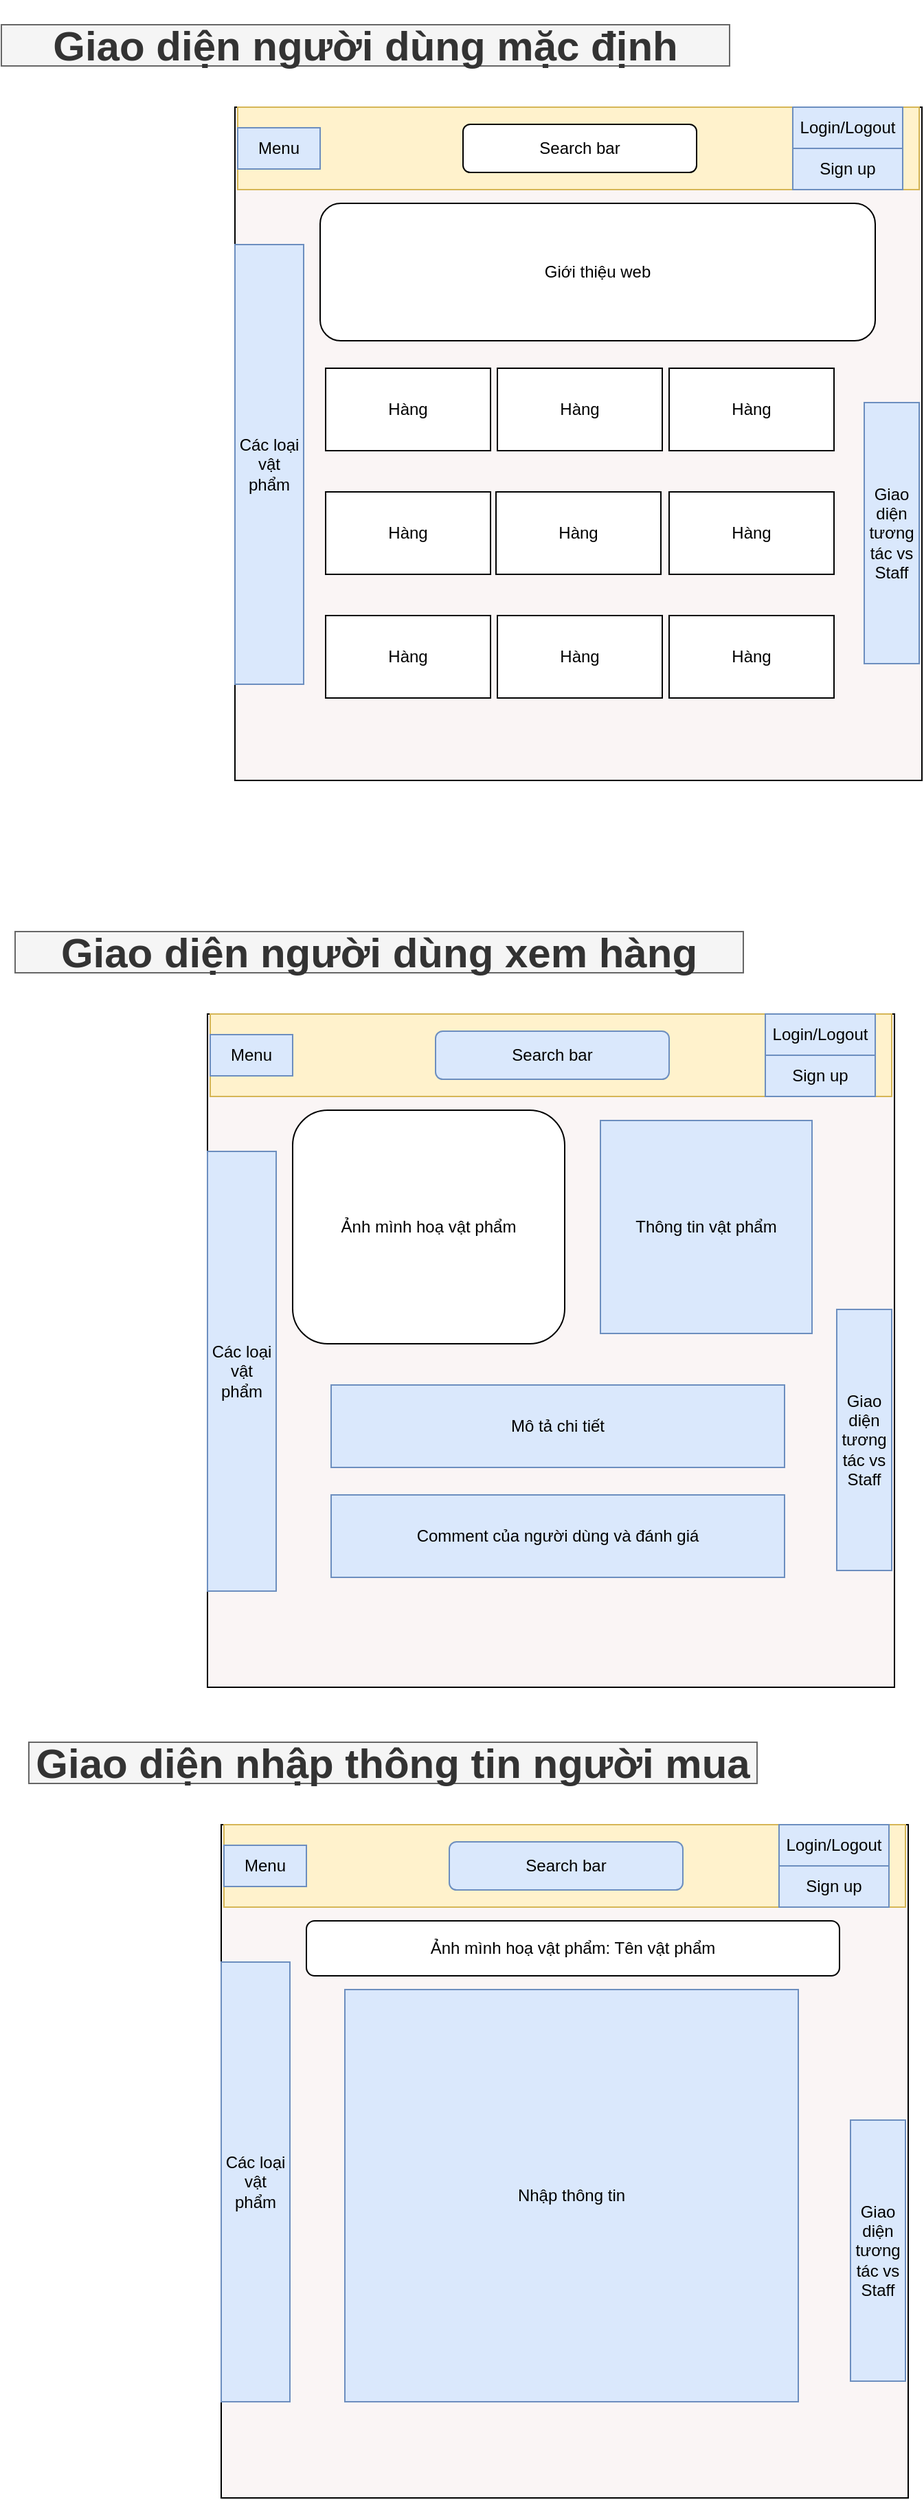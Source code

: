 <mxfile version="26.1.1">
  <diagram name="Trang-1" id="7f2KA3EX7QscdAlflgMy">
    <mxGraphModel dx="1235" dy="562" grid="1" gridSize="10" guides="1" tooltips="1" connect="1" arrows="1" fold="1" page="1" pageScale="1" pageWidth="827" pageHeight="1169" math="0" shadow="0">
      <root>
        <mxCell id="0" />
        <mxCell id="1" parent="0" />
        <mxCell id="g_5hoK2g6s2Y6-Z-jbHB-38" value="" style="group;fillColor=#dae8fc;strokeColor=#6c8ebf;" parent="1" vertex="1" connectable="0">
          <mxGeometry x="190" y="110" width="500" height="490" as="geometry" />
        </mxCell>
        <mxCell id="g_5hoK2g6s2Y6-Z-jbHB-1" value="" style="rounded=0;whiteSpace=wrap;html=1;fillColor=light-dark(#faf5f5, #ededed);" parent="g_5hoK2g6s2Y6-Z-jbHB-38" vertex="1">
          <mxGeometry width="500" height="490" as="geometry" />
        </mxCell>
        <mxCell id="g_5hoK2g6s2Y6-Z-jbHB-2" value="Các loại vật phẩm" style="rounded=0;whiteSpace=wrap;html=1;fillColor=#dae8fc;strokeColor=#6c8ebf;" parent="g_5hoK2g6s2Y6-Z-jbHB-38" vertex="1">
          <mxGeometry y="100" width="50" height="320" as="geometry" />
        </mxCell>
        <mxCell id="g_5hoK2g6s2Y6-Z-jbHB-3" value="(fixed)" style="rounded=0;whiteSpace=wrap;html=1;fillColor=#fff2cc;strokeColor=#d6b656;" parent="g_5hoK2g6s2Y6-Z-jbHB-38" vertex="1">
          <mxGeometry x="2" width="496" height="60" as="geometry" />
        </mxCell>
        <mxCell id="g_5hoK2g6s2Y6-Z-jbHB-5" value="Menu" style="text;html=1;align=center;verticalAlign=middle;whiteSpace=wrap;rounded=0;fillColor=#dae8fc;strokeColor=#6c8ebf;" parent="g_5hoK2g6s2Y6-Z-jbHB-38" vertex="1">
          <mxGeometry x="2" y="15" width="60" height="30" as="geometry" />
        </mxCell>
        <mxCell id="g_5hoK2g6s2Y6-Z-jbHB-6" value="Search bar" style="rounded=1;whiteSpace=wrap;html=1;" parent="g_5hoK2g6s2Y6-Z-jbHB-38" vertex="1">
          <mxGeometry x="166" y="12.5" width="170" height="35" as="geometry" />
        </mxCell>
        <mxCell id="g_5hoK2g6s2Y6-Z-jbHB-7" value="Login/Logout" style="text;html=1;align=center;verticalAlign=middle;whiteSpace=wrap;rounded=0;fillColor=#dae8fc;strokeColor=#6c8ebf;" parent="g_5hoK2g6s2Y6-Z-jbHB-38" vertex="1">
          <mxGeometry x="406" width="80" height="30" as="geometry" />
        </mxCell>
        <mxCell id="g_5hoK2g6s2Y6-Z-jbHB-8" value="Sign up" style="text;html=1;align=center;verticalAlign=middle;whiteSpace=wrap;rounded=0;fillColor=#dae8fc;strokeColor=#6c8ebf;" parent="g_5hoK2g6s2Y6-Z-jbHB-38" vertex="1">
          <mxGeometry x="406" y="30" width="80" height="30" as="geometry" />
        </mxCell>
        <mxCell id="g_5hoK2g6s2Y6-Z-jbHB-9" value="Giới thiệu web" style="rounded=1;whiteSpace=wrap;html=1;" parent="g_5hoK2g6s2Y6-Z-jbHB-38" vertex="1">
          <mxGeometry x="62" y="70" width="404" height="100" as="geometry" />
        </mxCell>
        <mxCell id="g_5hoK2g6s2Y6-Z-jbHB-10" value="Hàng" style="rounded=0;whiteSpace=wrap;html=1;" parent="g_5hoK2g6s2Y6-Z-jbHB-38" vertex="1">
          <mxGeometry x="66" y="190" width="120" height="60" as="geometry" />
        </mxCell>
        <mxCell id="g_5hoK2g6s2Y6-Z-jbHB-11" value="Hàng" style="rounded=0;whiteSpace=wrap;html=1;" parent="g_5hoK2g6s2Y6-Z-jbHB-38" vertex="1">
          <mxGeometry x="191" y="190" width="120" height="60" as="geometry" />
        </mxCell>
        <mxCell id="g_5hoK2g6s2Y6-Z-jbHB-12" value="Hàng" style="rounded=0;whiteSpace=wrap;html=1;" parent="g_5hoK2g6s2Y6-Z-jbHB-38" vertex="1">
          <mxGeometry x="316" y="280" width="120" height="60" as="geometry" />
        </mxCell>
        <mxCell id="g_5hoK2g6s2Y6-Z-jbHB-13" value="Hàng" style="rounded=0;whiteSpace=wrap;html=1;" parent="g_5hoK2g6s2Y6-Z-jbHB-38" vertex="1">
          <mxGeometry x="190" y="280" width="120" height="60" as="geometry" />
        </mxCell>
        <mxCell id="g_5hoK2g6s2Y6-Z-jbHB-14" value="Hàng" style="rounded=0;whiteSpace=wrap;html=1;" parent="g_5hoK2g6s2Y6-Z-jbHB-38" vertex="1">
          <mxGeometry x="316" y="190" width="120" height="60" as="geometry" />
        </mxCell>
        <mxCell id="g_5hoK2g6s2Y6-Z-jbHB-15" value="Hàng" style="rounded=0;whiteSpace=wrap;html=1;" parent="g_5hoK2g6s2Y6-Z-jbHB-38" vertex="1">
          <mxGeometry x="66" y="280" width="120" height="60" as="geometry" />
        </mxCell>
        <mxCell id="g_5hoK2g6s2Y6-Z-jbHB-16" value="Hàng" style="rounded=0;whiteSpace=wrap;html=1;" parent="g_5hoK2g6s2Y6-Z-jbHB-38" vertex="1">
          <mxGeometry x="66" y="370" width="120" height="60" as="geometry" />
        </mxCell>
        <mxCell id="g_5hoK2g6s2Y6-Z-jbHB-17" value="Hàng" style="rounded=0;whiteSpace=wrap;html=1;" parent="g_5hoK2g6s2Y6-Z-jbHB-38" vertex="1">
          <mxGeometry x="316" y="370" width="120" height="60" as="geometry" />
        </mxCell>
        <mxCell id="g_5hoK2g6s2Y6-Z-jbHB-18" value="Hàng" style="rounded=0;whiteSpace=wrap;html=1;" parent="g_5hoK2g6s2Y6-Z-jbHB-38" vertex="1">
          <mxGeometry x="191" y="370" width="120" height="60" as="geometry" />
        </mxCell>
        <mxCell id="g_5hoK2g6s2Y6-Z-jbHB-19" value="Giao diện tương tác vs Staff" style="rounded=0;whiteSpace=wrap;html=1;fillColor=#dae8fc;strokeColor=#6c8ebf;" parent="g_5hoK2g6s2Y6-Z-jbHB-38" vertex="1">
          <mxGeometry x="458" y="215" width="40" height="190" as="geometry" />
        </mxCell>
        <mxCell id="g_5hoK2g6s2Y6-Z-jbHB-39" value="&lt;h2&gt;&lt;font style=&quot;font-size: 30px;&quot;&gt;Giao diện người dùng mặc định&lt;/font&gt;&lt;/h2&gt;" style="text;html=1;align=center;verticalAlign=middle;whiteSpace=wrap;rounded=0;fillColor=#f5f5f5;fontColor=#333333;strokeColor=#666666;" parent="1" vertex="1">
          <mxGeometry x="20" y="50" width="530" height="30" as="geometry" />
        </mxCell>
        <mxCell id="g_5hoK2g6s2Y6-Z-jbHB-40" value="&lt;h2&gt;&lt;font style=&quot;font-size: 30px;&quot;&gt;Giao diện người dùng xem hàng&lt;/font&gt;&lt;/h2&gt;" style="text;html=1;align=center;verticalAlign=middle;whiteSpace=wrap;rounded=0;fillColor=#f5f5f5;fontColor=#333333;strokeColor=#666666;" parent="1" vertex="1">
          <mxGeometry x="30" y="710" width="530" height="30" as="geometry" />
        </mxCell>
        <mxCell id="g_5hoK2g6s2Y6-Z-jbHB-41" value="" style="group;movable=1;resizable=1;rotatable=1;deletable=1;editable=1;locked=0;connectable=1;" parent="1" vertex="1" connectable="0">
          <mxGeometry x="170" y="770" width="500" height="490" as="geometry" />
        </mxCell>
        <mxCell id="g_5hoK2g6s2Y6-Z-jbHB-42" value="" style="rounded=0;whiteSpace=wrap;html=1;fillColor=light-dark(#faf5f5, #ededed);movable=1;resizable=1;rotatable=1;deletable=1;editable=1;locked=0;connectable=1;" parent="g_5hoK2g6s2Y6-Z-jbHB-41" vertex="1">
          <mxGeometry width="500" height="490" as="geometry" />
        </mxCell>
        <mxCell id="g_5hoK2g6s2Y6-Z-jbHB-43" value="Các loại vật phẩm" style="rounded=0;whiteSpace=wrap;html=1;fillColor=#dae8fc;strokeColor=#6c8ebf;movable=0;resizable=0;rotatable=0;deletable=0;editable=0;locked=1;connectable=0;" parent="g_5hoK2g6s2Y6-Z-jbHB-41" vertex="1">
          <mxGeometry y="100" width="50" height="320" as="geometry" />
        </mxCell>
        <mxCell id="g_5hoK2g6s2Y6-Z-jbHB-44" value="(fixed)" style="rounded=0;whiteSpace=wrap;html=1;fillColor=#fff2cc;strokeColor=#d6b656;movable=0;resizable=0;rotatable=0;deletable=0;editable=0;locked=1;connectable=0;" parent="g_5hoK2g6s2Y6-Z-jbHB-41" vertex="1">
          <mxGeometry x="2" width="496" height="60" as="geometry" />
        </mxCell>
        <mxCell id="g_5hoK2g6s2Y6-Z-jbHB-45" value="Menu" style="text;html=1;align=center;verticalAlign=middle;whiteSpace=wrap;rounded=0;fillColor=#dae8fc;strokeColor=#6c8ebf;movable=0;resizable=0;rotatable=0;deletable=0;editable=0;locked=1;connectable=0;" parent="g_5hoK2g6s2Y6-Z-jbHB-41" vertex="1">
          <mxGeometry x="2" y="15" width="60" height="30" as="geometry" />
        </mxCell>
        <mxCell id="g_5hoK2g6s2Y6-Z-jbHB-46" value="Search bar" style="rounded=1;whiteSpace=wrap;html=1;fillColor=#dae8fc;strokeColor=#6c8ebf;movable=0;resizable=0;rotatable=0;deletable=0;editable=0;locked=1;connectable=0;" parent="g_5hoK2g6s2Y6-Z-jbHB-41" vertex="1">
          <mxGeometry x="166" y="12.5" width="170" height="35" as="geometry" />
        </mxCell>
        <mxCell id="g_5hoK2g6s2Y6-Z-jbHB-47" value="Login/Logout" style="text;html=1;align=center;verticalAlign=middle;whiteSpace=wrap;rounded=0;fillColor=#dae8fc;strokeColor=#6c8ebf;movable=0;resizable=0;rotatable=0;deletable=0;editable=0;locked=1;connectable=0;" parent="g_5hoK2g6s2Y6-Z-jbHB-41" vertex="1">
          <mxGeometry x="406" width="80" height="30" as="geometry" />
        </mxCell>
        <mxCell id="g_5hoK2g6s2Y6-Z-jbHB-48" value="Sign up" style="text;html=1;align=center;verticalAlign=middle;whiteSpace=wrap;rounded=0;fillColor=#dae8fc;strokeColor=#6c8ebf;movable=0;resizable=0;rotatable=0;deletable=0;editable=0;locked=1;connectable=0;" parent="g_5hoK2g6s2Y6-Z-jbHB-41" vertex="1">
          <mxGeometry x="406" y="30" width="80" height="30" as="geometry" />
        </mxCell>
        <mxCell id="g_5hoK2g6s2Y6-Z-jbHB-49" value="Ảnh mình hoạ vật phẩm" style="rounded=1;whiteSpace=wrap;html=1;movable=0;resizable=0;rotatable=0;deletable=0;editable=0;locked=1;connectable=0;" parent="g_5hoK2g6s2Y6-Z-jbHB-41" vertex="1">
          <mxGeometry x="62" y="70" width="198" height="170" as="geometry" />
        </mxCell>
        <mxCell id="g_5hoK2g6s2Y6-Z-jbHB-50" value="Thông tin vật phẩm" style="rounded=0;whiteSpace=wrap;html=1;fillColor=#dae8fc;strokeColor=#6c8ebf;movable=0;resizable=0;rotatable=0;deletable=0;editable=0;locked=1;connectable=0;" parent="g_5hoK2g6s2Y6-Z-jbHB-41" vertex="1">
          <mxGeometry x="286" y="77.5" width="154" height="155" as="geometry" />
        </mxCell>
        <mxCell id="g_5hoK2g6s2Y6-Z-jbHB-57" value="Mô tả chi tiết" style="rounded=0;whiteSpace=wrap;html=1;fillColor=#dae8fc;strokeColor=#6c8ebf;movable=0;resizable=0;rotatable=0;deletable=0;editable=0;locked=1;connectable=0;" parent="g_5hoK2g6s2Y6-Z-jbHB-41" vertex="1">
          <mxGeometry x="90" y="270" width="330" height="60" as="geometry" />
        </mxCell>
        <mxCell id="g_5hoK2g6s2Y6-Z-jbHB-59" value="Giao diện tương tác vs Staff" style="rounded=0;whiteSpace=wrap;html=1;fillColor=#dae8fc;strokeColor=#6c8ebf;movable=0;resizable=0;rotatable=0;deletable=0;editable=0;locked=1;connectable=0;" parent="g_5hoK2g6s2Y6-Z-jbHB-41" vertex="1">
          <mxGeometry x="458" y="215" width="40" height="190" as="geometry" />
        </mxCell>
        <mxCell id="g_5hoK2g6s2Y6-Z-jbHB-60" value="Comment của người dùng và đánh giá" style="rounded=0;whiteSpace=wrap;html=1;fillColor=#dae8fc;strokeColor=#6c8ebf;movable=0;resizable=0;rotatable=0;deletable=0;editable=0;locked=1;connectable=0;" parent="g_5hoK2g6s2Y6-Z-jbHB-41" vertex="1">
          <mxGeometry x="90" y="350" width="330" height="60" as="geometry" />
        </mxCell>
        <mxCell id="ITgyefVMUWB2IAz8hDPF-15" value="&lt;h2&gt;&lt;font style=&quot;font-size: 30px;&quot;&gt;Giao diện nhập thông tin người mua&lt;/font&gt;&lt;/h2&gt;" style="text;html=1;align=center;verticalAlign=middle;whiteSpace=wrap;rounded=0;fillColor=#f5f5f5;fontColor=#333333;strokeColor=#666666;" vertex="1" parent="1">
          <mxGeometry x="40" y="1300" width="530" height="30" as="geometry" />
        </mxCell>
        <mxCell id="ITgyefVMUWB2IAz8hDPF-16" value="" style="group;movable=1;resizable=1;rotatable=1;deletable=1;editable=1;locked=0;connectable=1;" vertex="1" connectable="0" parent="1">
          <mxGeometry x="180" y="1360" width="500" height="490" as="geometry" />
        </mxCell>
        <mxCell id="ITgyefVMUWB2IAz8hDPF-17" value="" style="rounded=0;whiteSpace=wrap;html=1;fillColor=light-dark(#faf5f5, #ededed);movable=1;resizable=1;rotatable=1;deletable=1;editable=1;locked=0;connectable=1;" vertex="1" parent="ITgyefVMUWB2IAz8hDPF-16">
          <mxGeometry width="500" height="490" as="geometry" />
        </mxCell>
        <mxCell id="ITgyefVMUWB2IAz8hDPF-18" value="Các loại vật phẩm" style="rounded=0;whiteSpace=wrap;html=1;fillColor=#dae8fc;strokeColor=#6c8ebf;movable=0;resizable=0;rotatable=0;deletable=0;editable=0;locked=1;connectable=0;" vertex="1" parent="ITgyefVMUWB2IAz8hDPF-16">
          <mxGeometry y="100" width="50" height="320" as="geometry" />
        </mxCell>
        <mxCell id="ITgyefVMUWB2IAz8hDPF-19" value="(fixed)" style="rounded=0;whiteSpace=wrap;html=1;fillColor=#fff2cc;strokeColor=#d6b656;movable=0;resizable=0;rotatable=0;deletable=0;editable=0;locked=1;connectable=0;" vertex="1" parent="ITgyefVMUWB2IAz8hDPF-16">
          <mxGeometry x="2" width="496" height="60" as="geometry" />
        </mxCell>
        <mxCell id="ITgyefVMUWB2IAz8hDPF-20" value="Menu" style="text;html=1;align=center;verticalAlign=middle;whiteSpace=wrap;rounded=0;fillColor=#dae8fc;strokeColor=#6c8ebf;movable=0;resizable=0;rotatable=0;deletable=0;editable=0;locked=1;connectable=0;" vertex="1" parent="ITgyefVMUWB2IAz8hDPF-16">
          <mxGeometry x="2" y="15" width="60" height="30" as="geometry" />
        </mxCell>
        <mxCell id="ITgyefVMUWB2IAz8hDPF-21" value="Search bar" style="rounded=1;whiteSpace=wrap;html=1;fillColor=#dae8fc;strokeColor=#6c8ebf;movable=0;resizable=0;rotatable=0;deletable=0;editable=0;locked=1;connectable=0;" vertex="1" parent="ITgyefVMUWB2IAz8hDPF-16">
          <mxGeometry x="166" y="12.5" width="170" height="35" as="geometry" />
        </mxCell>
        <mxCell id="ITgyefVMUWB2IAz8hDPF-22" value="Login/Logout" style="text;html=1;align=center;verticalAlign=middle;whiteSpace=wrap;rounded=0;fillColor=#dae8fc;strokeColor=#6c8ebf;movable=0;resizable=0;rotatable=0;deletable=0;editable=0;locked=1;connectable=0;" vertex="1" parent="ITgyefVMUWB2IAz8hDPF-16">
          <mxGeometry x="406" width="80" height="30" as="geometry" />
        </mxCell>
        <mxCell id="ITgyefVMUWB2IAz8hDPF-23" value="Sign up" style="text;html=1;align=center;verticalAlign=middle;whiteSpace=wrap;rounded=0;fillColor=#dae8fc;strokeColor=#6c8ebf;movable=0;resizable=0;rotatable=0;deletable=0;editable=0;locked=1;connectable=0;" vertex="1" parent="ITgyefVMUWB2IAz8hDPF-16">
          <mxGeometry x="406" y="30" width="80" height="30" as="geometry" />
        </mxCell>
        <mxCell id="ITgyefVMUWB2IAz8hDPF-24" value="Ảnh mình hoạ vật phẩm: Tên vật phẩm" style="rounded=1;whiteSpace=wrap;html=1;movable=1;resizable=1;rotatable=1;deletable=1;editable=1;locked=0;connectable=1;" vertex="1" parent="ITgyefVMUWB2IAz8hDPF-16">
          <mxGeometry x="62" y="70" width="388" height="40" as="geometry" />
        </mxCell>
        <mxCell id="ITgyefVMUWB2IAz8hDPF-26" value="Nhập thông tin" style="rounded=0;whiteSpace=wrap;html=1;fillColor=#dae8fc;strokeColor=#6c8ebf;movable=1;resizable=1;rotatable=1;deletable=1;editable=1;locked=0;connectable=1;" vertex="1" parent="ITgyefVMUWB2IAz8hDPF-16">
          <mxGeometry x="90" y="120" width="330" height="300" as="geometry" />
        </mxCell>
        <mxCell id="ITgyefVMUWB2IAz8hDPF-27" value="Giao diện tương tác vs Staff" style="rounded=0;whiteSpace=wrap;html=1;fillColor=#dae8fc;strokeColor=#6c8ebf;movable=0;resizable=0;rotatable=0;deletable=0;editable=0;locked=1;connectable=0;" vertex="1" parent="ITgyefVMUWB2IAz8hDPF-16">
          <mxGeometry x="458" y="215" width="40" height="190" as="geometry" />
        </mxCell>
      </root>
    </mxGraphModel>
  </diagram>
</mxfile>

